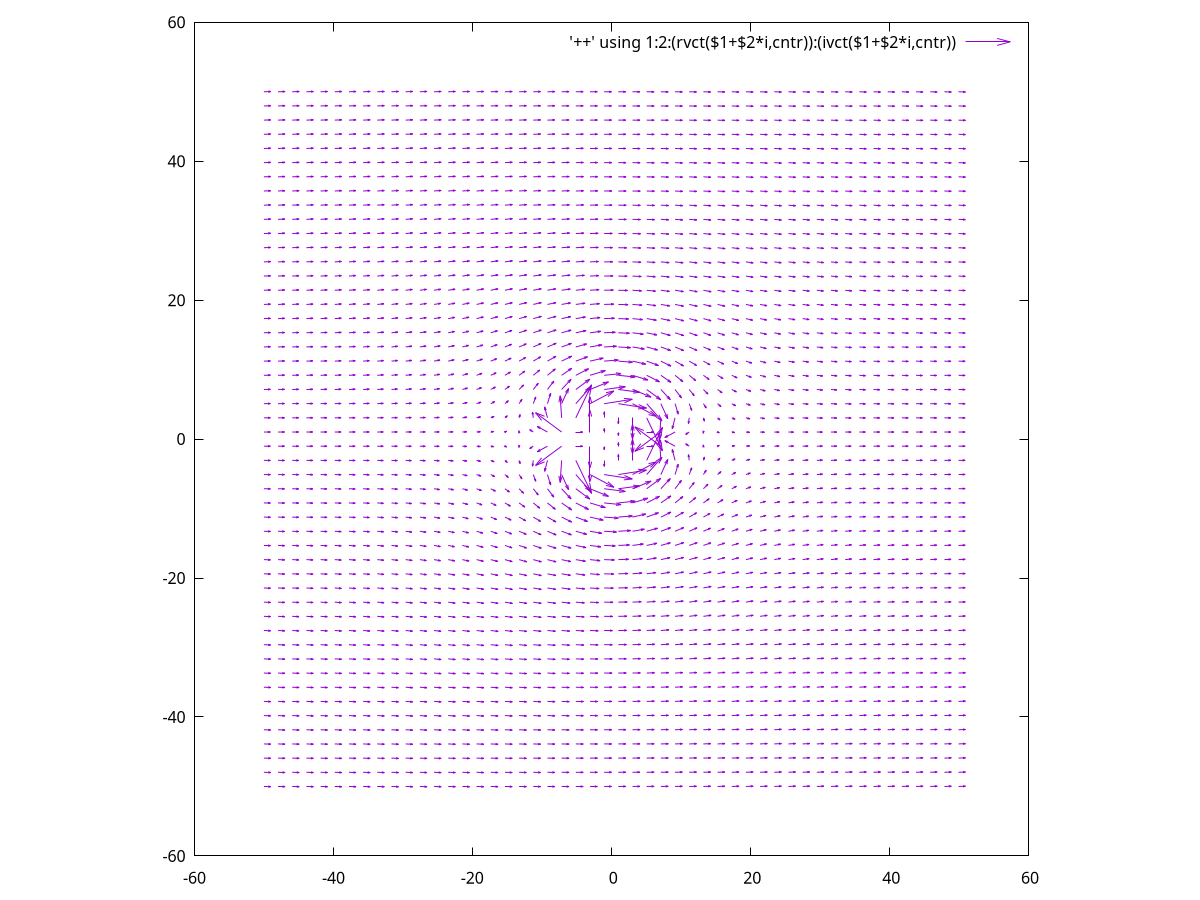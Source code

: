 #/usr/bin/env gnuplot -dc -persist

i={0.0,1.0};

set size square;
u0=1
q=100
a=5
absmax=5

if(exist("cntr") == 0) cntr=5
#f(z)=q/(2*pi)*(1/(z+a)+1/(z-a))
g(z,c)=u0+q/(2*pi*(z+c))-q/(2*pi*(z-c));
rvct(z,c)=abs( real(g(z,c)))>absmax?0:real(g(z,c))
ivct(z,c)=abs(-imag(g(z,c)))>absmax?0:-imag(g(z,c))

set sample 50;
set isosample 50;
set urange [-50:50]
set vrange [-50:50]

plot '++' using 1:2:(rvct($1+$2*i,cntr)):(ivct($1+$2*i,cntr)) with vectors

#replot real(5*exp(i*t)+cntr),imag(5*exp(i*t)+cntr) with boxes

#if (abs(cntr)<20); cntr=cntr+i/10; print cntr; reread
pause -1
